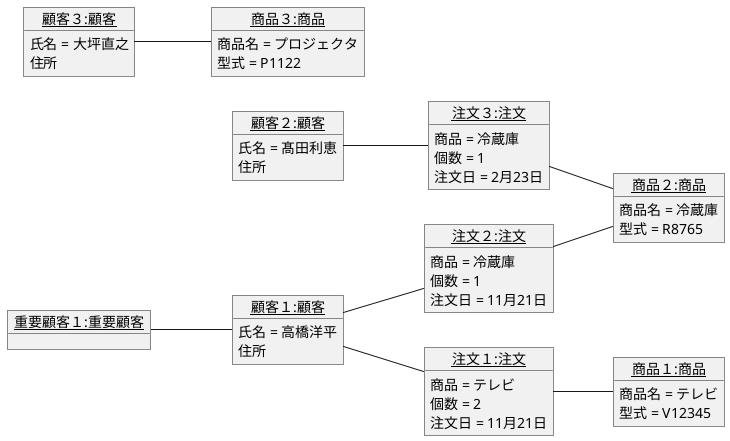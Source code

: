 @startuml 注文
    left to right direction
    object "<u>顧客１:顧客</u>" as O1 {
        氏名 = 高橋洋平
        住所
    }
    object "<u>顧客２:顧客</u>" as O2 {
        氏名 = 髙田利恵
        住所
    }
    object "<u>顧客３:顧客</u>" as O3 {
        氏名 = 大坪直之
        住所
    }

    object "<u>商品１:商品</u>" as O4 {
        商品名 = テレビ
        型式 = V12345
    }
    object "<u>商品２:商品</u>" as O5 {
        商品名 = 冷蔵庫
        型式 = R8765
    }
    object "<u>商品３:商品</u>" as O6 {
        商品名 = プロジェクタ
        型式 = P1122
    }

    object "<u>注文１:注文</u>" as O7 {
        商品 = テレビ
        個数 = 2
        注文日 = 11月21日
    }
    object "<u>注文２:注文</u>" as O8 {
        商品 = 冷蔵庫
        個数 = 1
        注文日 = 11月21日
    }
    object "<u>注文３:注文</u>" as O9 {
        商品 = 冷蔵庫
        個数 = 1
        注文日 = 2月23日
    }
    object "<u>重要顧客１:重要顧客</u>" as 10 {

    }

    O1 -- O7
    O1 -- O8
    O2 -- O9

    O7 -- O4
    O8 -- O5
    O9 -- O5

    10 -- O1
    O3 -- O6



@enduml